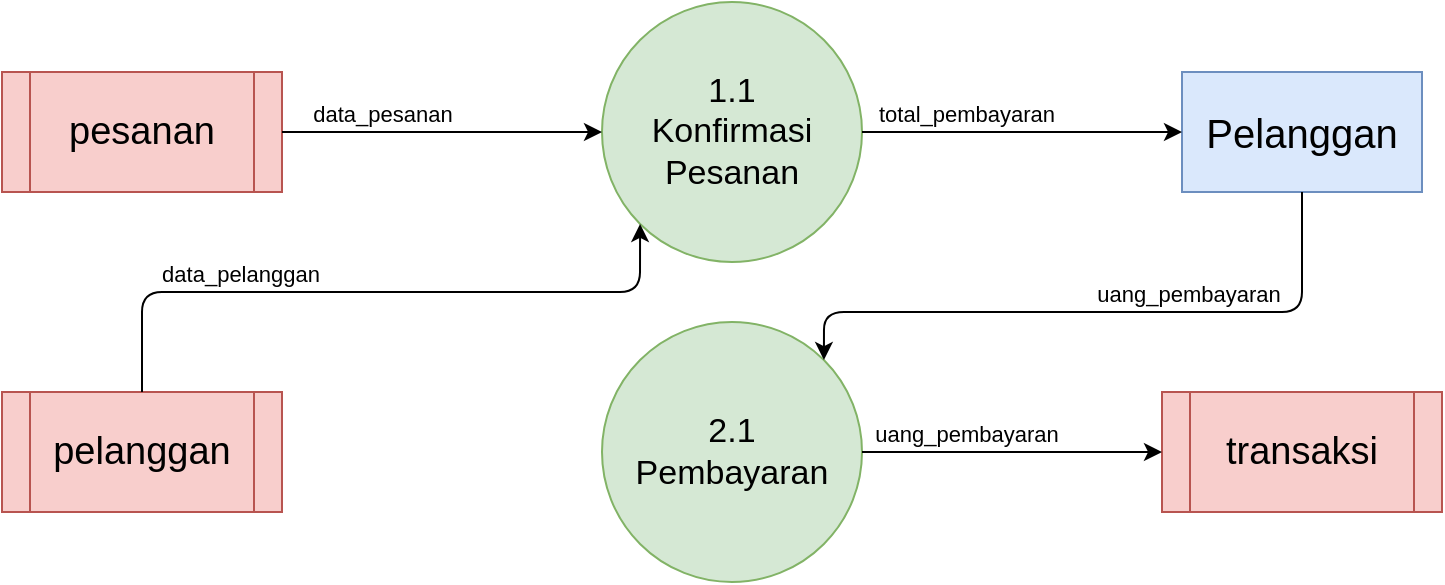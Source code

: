 <mxfile version="13.7.3" type="device"><diagram id="AwtD22-3E2-d6BHV4yvb" name="Page-1"><mxGraphModel dx="327" dy="186" grid="1" gridSize="10" guides="1" tooltips="1" connect="1" arrows="1" fold="1" page="1" pageScale="1" pageWidth="1169" pageHeight="827" math="0" shadow="0"><root><mxCell id="0"/><mxCell id="1" parent="0"/><mxCell id="DYY6_SHVgkIGygahe5Xv-1" value="&lt;font style=&quot;font-size: 20px&quot;&gt;Pelanggan&lt;/font&gt;" style="rounded=0;whiteSpace=wrap;html=1;fillColor=#dae8fc;strokeColor=#6c8ebf;" vertex="1" parent="1"><mxGeometry x="710" y="80" width="120" height="60" as="geometry"/></mxCell><mxCell id="DYY6_SHVgkIGygahe5Xv-2" value="&lt;font style=&quot;font-size: 19px&quot;&gt;pelanggan&lt;/font&gt;" style="shape=process;whiteSpace=wrap;html=1;backgroundOutline=1;fillColor=#f8cecc;strokeColor=#b85450;" vertex="1" parent="1"><mxGeometry x="120" y="240" width="140" height="60" as="geometry"/></mxCell><mxCell id="DYY6_SHVgkIGygahe5Xv-3" value="&lt;span style=&quot;font-size: 19px&quot;&gt;transaksi&lt;/span&gt;" style="shape=process;whiteSpace=wrap;html=1;backgroundOutline=1;fillColor=#f8cecc;strokeColor=#b85450;" vertex="1" parent="1"><mxGeometry x="700" y="240" width="140" height="60" as="geometry"/></mxCell><mxCell id="DYY6_SHVgkIGygahe5Xv-4" value="&lt;span style=&quot;font-size: 19px&quot;&gt;pesanan&lt;/span&gt;" style="shape=process;whiteSpace=wrap;html=1;backgroundOutline=1;fillColor=#f8cecc;strokeColor=#b85450;" vertex="1" parent="1"><mxGeometry x="120" y="80" width="140" height="60" as="geometry"/></mxCell><mxCell id="DYY6_SHVgkIGygahe5Xv-7" value="&lt;font style=&quot;font-size: 17px&quot;&gt;1.1&lt;br&gt;Konfirmasi&lt;br&gt;Pesanan&lt;/font&gt;" style="ellipse;whiteSpace=wrap;html=1;aspect=fixed;fillColor=#d5e8d4;strokeColor=#82b366;" vertex="1" parent="1"><mxGeometry x="420" y="45" width="130" height="130" as="geometry"/></mxCell><mxCell id="DYY6_SHVgkIGygahe5Xv-8" value="&lt;font style=&quot;font-size: 17px&quot;&gt;2.1&lt;br&gt;Pembayaran&lt;br&gt;&lt;/font&gt;" style="ellipse;whiteSpace=wrap;html=1;aspect=fixed;fillColor=#d5e8d4;strokeColor=#82b366;" vertex="1" parent="1"><mxGeometry x="420" y="205" width="130" height="130" as="geometry"/></mxCell><mxCell id="DYY6_SHVgkIGygahe5Xv-9" value="" style="endArrow=classic;html=1;exitX=1;exitY=0.5;exitDx=0;exitDy=0;entryX=0;entryY=0.5;entryDx=0;entryDy=0;" edge="1" parent="1" source="DYY6_SHVgkIGygahe5Xv-4" target="DYY6_SHVgkIGygahe5Xv-7"><mxGeometry width="50" height="50" relative="1" as="geometry"><mxPoint x="470" y="270" as="sourcePoint"/><mxPoint x="520" y="220" as="targetPoint"/></mxGeometry></mxCell><mxCell id="DYY6_SHVgkIGygahe5Xv-10" value="data_pesanan" style="edgeLabel;html=1;align=center;verticalAlign=bottom;resizable=0;points=[];labelBackgroundColor=none;" vertex="1" connectable="0" parent="DYY6_SHVgkIGygahe5Xv-9"><mxGeometry x="-0.214" y="1" relative="1" as="geometry"><mxPoint x="-13" as="offset"/></mxGeometry></mxCell><mxCell id="DYY6_SHVgkIGygahe5Xv-11" value="" style="endArrow=classic;html=1;exitX=0.5;exitY=0;exitDx=0;exitDy=0;entryX=0;entryY=1;entryDx=0;entryDy=0;" edge="1" parent="1" source="DYY6_SHVgkIGygahe5Xv-2" target="DYY6_SHVgkIGygahe5Xv-7"><mxGeometry width="50" height="50" relative="1" as="geometry"><mxPoint x="450" y="230" as="sourcePoint"/><mxPoint x="500" y="180" as="targetPoint"/><Array as="points"><mxPoint x="190" y="190"/><mxPoint x="439" y="190"/></Array></mxGeometry></mxCell><mxCell id="DYY6_SHVgkIGygahe5Xv-12" value="data_pelanggan" style="edgeLabel;html=1;align=center;verticalAlign=bottom;resizable=0;points=[];labelBackgroundColor=none;" vertex="1" connectable="0" parent="DYY6_SHVgkIGygahe5Xv-11"><mxGeometry x="-0.144" y="1" relative="1" as="geometry"><mxPoint x="-44" as="offset"/></mxGeometry></mxCell><mxCell id="DYY6_SHVgkIGygahe5Xv-13" value="" style="endArrow=classic;html=1;exitX=1;exitY=0.5;exitDx=0;exitDy=0;entryX=0;entryY=0.5;entryDx=0;entryDy=0;" edge="1" parent="1" source="DYY6_SHVgkIGygahe5Xv-7" target="DYY6_SHVgkIGygahe5Xv-1"><mxGeometry width="50" height="50" relative="1" as="geometry"><mxPoint x="350" y="160" as="sourcePoint"/><mxPoint x="400" y="110" as="targetPoint"/></mxGeometry></mxCell><mxCell id="DYY6_SHVgkIGygahe5Xv-14" value="total_pembayaran" style="edgeLabel;html=1;align=center;verticalAlign=bottom;resizable=0;points=[];labelBackgroundColor=none;" vertex="1" connectable="0" parent="DYY6_SHVgkIGygahe5Xv-13"><mxGeometry x="-0.099" y="1" relative="1" as="geometry"><mxPoint x="-20" as="offset"/></mxGeometry></mxCell><mxCell id="DYY6_SHVgkIGygahe5Xv-15" value="" style="endArrow=classic;html=1;exitX=0.5;exitY=1;exitDx=0;exitDy=0;entryX=1;entryY=0;entryDx=0;entryDy=0;" edge="1" parent="1" source="DYY6_SHVgkIGygahe5Xv-1" target="DYY6_SHVgkIGygahe5Xv-8"><mxGeometry width="50" height="50" relative="1" as="geometry"><mxPoint x="460" y="190" as="sourcePoint"/><mxPoint x="510" y="140" as="targetPoint"/><Array as="points"><mxPoint x="770" y="200"/><mxPoint x="531" y="200"/></Array></mxGeometry></mxCell><mxCell id="DYY6_SHVgkIGygahe5Xv-16" value="uang_pembayaran" style="edgeLabel;html=1;align=center;verticalAlign=bottom;resizable=0;points=[];labelBackgroundColor=none;" vertex="1" connectable="0" parent="DYY6_SHVgkIGygahe5Xv-15"><mxGeometry x="0.149" y="1" relative="1" as="geometry"><mxPoint x="68" y="-2" as="offset"/></mxGeometry></mxCell><mxCell id="DYY6_SHVgkIGygahe5Xv-17" value="" style="endArrow=classic;html=1;exitX=1;exitY=0.5;exitDx=0;exitDy=0;entryX=0;entryY=0.5;entryDx=0;entryDy=0;" edge="1" parent="1" source="DYY6_SHVgkIGygahe5Xv-8" target="DYY6_SHVgkIGygahe5Xv-3"><mxGeometry width="50" height="50" relative="1" as="geometry"><mxPoint x="530" y="220" as="sourcePoint"/><mxPoint x="580" y="170" as="targetPoint"/></mxGeometry></mxCell><mxCell id="DYY6_SHVgkIGygahe5Xv-18" value="uang_pembayaran" style="edgeLabel;html=1;align=center;verticalAlign=bottom;resizable=0;points=[];labelBackgroundColor=none;" vertex="1" connectable="0" parent="DYY6_SHVgkIGygahe5Xv-17"><mxGeometry x="-0.278" relative="1" as="geometry"><mxPoint x="-2" y="-1" as="offset"/></mxGeometry></mxCell></root></mxGraphModel></diagram></mxfile>
